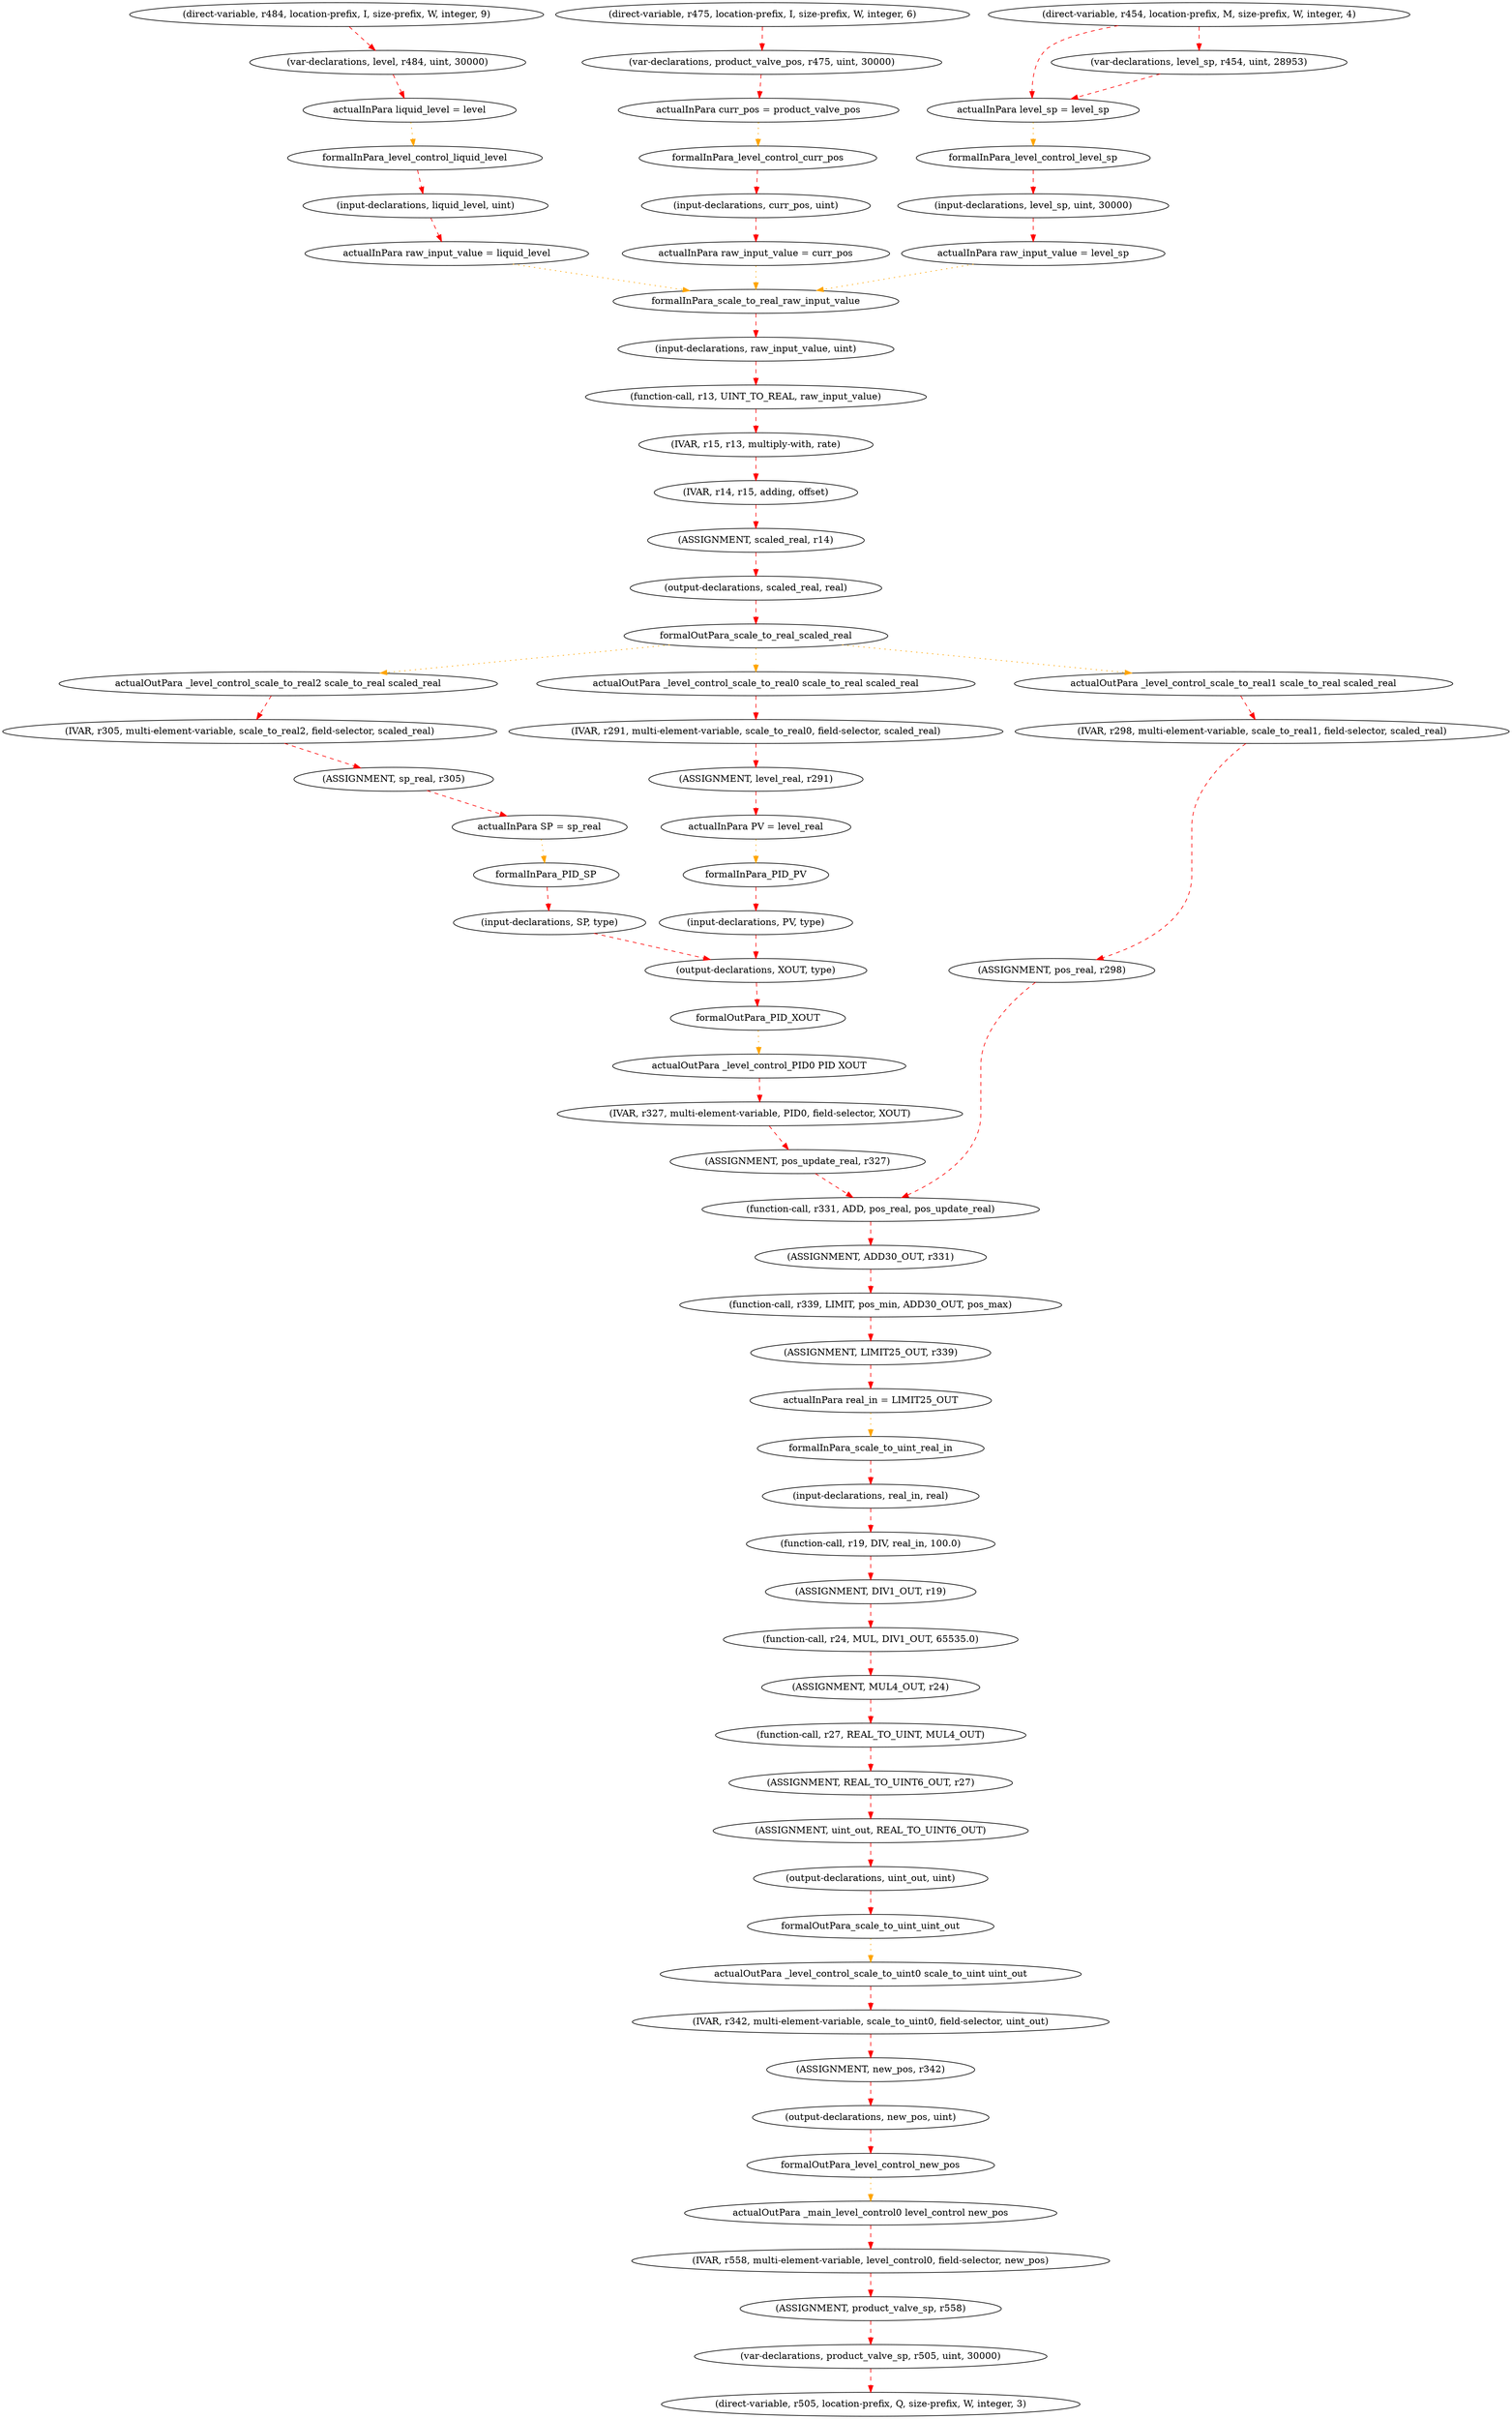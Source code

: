 digraph "PLCprog-SDG" {
"level_sp_1621568394.905057" [dataName=level_sp, label="actualInPara level_sp = level_sp", nSize=1, nSubType=level_control, nType=actualIn, nValue="['level_sp', 'r454']", regionName=main, regionType=PROG];
"liquid_level_1621568394.7209654" [dataName=raw_input_value, label="actualInPara raw_input_value = liquid_level", nSize=1, nSubType=scale_to_real, nType=actualIn, nValue="['liquid_level']", regionName=level_control, regionType=FUNC];
stmt_467 [dataName=REAL_TO_UINT6_OUT, label="(ASSIGNMENT, REAL_TO_UINT6_OUT, r27)", nSize=3, nSubType="", nType=ASSIGNMENT, nValue="['r27']", regionName=scale_to_uint, regionType=FUNC];
stmt_748 [dataName=product_valve_sp, label="(var-declarations, product_valve_sp, r505, uint, 30000)", nSize=5, nSubType="directVar+init_uint", nType="var-declarations", nValue="['r505', '30000']", regionName=main, regionType=PROG];
stmt_454 [dataName=r15, label="(IVAR, r15, r13, multiply-with, rate)", nSize=5, nSubType="2-op", nType=IVAR, nValue="['r13', 'rate']", regionName=scale_to_real, regionType=FUNC];
"actualOutPara _level_control_scale_to_uint0 scale_to_uint uint_out" [dataName="actualOutPara _level_control_scale_to_uint0 scale_to_uint uint_out", label="actualOutPara _level_control_scale_to_uint0 scale_to_uint uint_out", nSize=1, nSubType="['scale_to_uint0', 'scale_to_uint', 'uint_out']", nType=actualOut, nValue="[]", regionName=level_control, regionType=FUNC];
stmt_634 [dataName=ADD30_OUT, label="(ASSIGNMENT, ADD30_OUT, r331)", nSize=3, nSubType="", nType=ASSIGNMENT, nValue="['r331']", regionName=level_control, regionType=FUNC];
stmt_639 [dataName=new_pos, label="(ASSIGNMENT, new_pos, r342)", nSize=3, nSubType="", nType=ASSIGNMENT, nValue="['r342']", regionName=level_control, regionType=FUNC];
stmt_633 [dataName=r331, label="(function-call, r331, ADD, pos_real, pos_update_real)", nSize=5, nSubType=ADD, nType="function-call", nValue="['pos_real', 'pos_update_real']", regionName=level_control, regionType=FUNC];
stmt_636 [dataName=LIMIT25_OUT, label="(ASSIGNMENT, LIMIT25_OUT, r339)", nSize=3, nSubType="", nType=ASSIGNMENT, nValue="['r339']", regionName=level_control, regionType=FUNC];
stmt_747 [dataName=r505, label="(direct-variable, r505, location-prefix, Q, size-prefix, W, integer, 3)", nSize=8, nSubType=Q, nType="direct-variable", nValue="['QW3']", regionName=main, regionType=PROG];
stmt_458 [dataName=uint_out, label="(output-declarations, uint_out, uint)", nSize=3, nSubType=uint, nType="output-declarations", nValue="[]", regionName=scale_to_uint, regionType=FUNC];
stmt_622 [dataName=r291, label="(IVAR, r291, multi-element-variable, scale_to_real0, field-selector, scaled_real)", nSize=6, nSubType="multi-element-variable", nType=IVAR, nValue="['actualOutPara _level_control_scale_to_real0 scale_to_real scaled_real']", regionName=level_control, regionType=FUNC];
"curr_pos_1621568394.7210474" [dataName=raw_input_value, label="actualInPara raw_input_value = curr_pos", nSize=1, nSubType=scale_to_real, nType=actualIn, nValue="['curr_pos']", regionName=level_control, regionType=FUNC];
stmt_457 [dataName=real_in, label="(input-declarations, real_in, real)", nSize=3, nSubType=real, nType="input-declarations", nValue="['formalInPara_scale_to_uint_real_in']", regionName=scale_to_uint, regionType=FUNC];
stmt_464 [dataName=r24, label="(function-call, r24, MUL, DIV1_OUT, 65535.0)", nSize=5, nSubType=MUL, nType="function-call", nValue="['DIV1_OUT', '65535.0']", regionName=scale_to_uint, regionType=FUNC];
stmt_727 [dataName=r475, label="(direct-variable, r475, location-prefix, I, size-prefix, W, integer, 6)", nSize=8, nSubType=I, nType="direct-variable", nValue="['IW6']", regionName=main, regionType=PROG];
stmt_428 [dataName=PV, label="(input-declarations, PV, type)", nSize=3, nSubType=type, nType="input-declarations", nValue="['formalInPara_PID_PV']", regionName=PID, regionType=FUNC];
"sp_real_1621568394.7212052" [dataName=SP, label="actualInPara SP = sp_real", nSize=1, nSubType=PID, nType=actualIn, nValue="['sp_real']", regionName=level_control, regionType=FUNC];
stmt_468 [dataName=uint_out, label="(ASSIGNMENT, uint_out, REAL_TO_UINT6_OUT)", nSize=3, nSubType="", nType=ASSIGNMENT, nValue="['REAL_TO_UINT6_OUT']", regionName=scale_to_uint, regionType=FUNC];
formalOutPara_level_control_new_pos [dataName=formalOutPara_level_control_new_pos, label=formalOutPara_level_control_new_pos, nSize=1, nSubType=new_pos, nType=formalOut, nValue="['new_pos']", regionName=level_control, regionType=FUNC];
stmt_436 [dataName=raw_input_value, label="(input-declarations, raw_input_value, uint)", nSize=3, nSubType=uint, nType="input-declarations", nValue="['formalInPara_scale_to_real_raw_input_value']", regionName=scale_to_real, regionType=FUNC];
stmt_437 [dataName=scaled_real, label="(output-declarations, scaled_real, real)", nSize=3, nSubType=real, nType="output-declarations", nValue="[]", regionName=scale_to_real, regionType=FUNC];
stmt_625 [dataName=r298, label="(IVAR, r298, multi-element-variable, scale_to_real1, field-selector, scaled_real)", nSize=6, nSubType="multi-element-variable", nType=IVAR, nValue="['actualOutPara _level_control_scale_to_real1 scale_to_real scaled_real']", regionName=level_control, regionType=FUNC];
stmt_626 [dataName=pos_real, label="(ASSIGNMENT, pos_real, r298)", nSize=3, nSubType="", nType=ASSIGNMENT, nValue="['r298']", regionName=level_control, regionType=FUNC];
stmt_638 [dataName=r342, label="(IVAR, r342, multi-element-variable, scale_to_uint0, field-selector, uint_out)", nSize=6, nSubType="multi-element-variable", nType=IVAR, nValue="['actualOutPara _level_control_scale_to_uint0 scale_to_uint uint_out']", regionName=level_control, regionType=FUNC];
stmt_453 [dataName=r13, label="(function-call, r13, UINT_TO_REAL, raw_input_value)", nSize=4, nSubType=UINT_TO_REAL, nType="function-call", nValue="['raw_input_value']", regionName=scale_to_real, regionType=FUNC];
stmt_804 [dataName=r558, label="(IVAR, r558, multi-element-variable, level_control0, field-selector, new_pos)", nSize=6, nSubType="multi-element-variable", nType=IVAR, nValue="['actualOutPara _main_level_control0 level_control new_pos']", regionName=main, regionType=PROG];
formalInPara_level_control_curr_pos [dataName=formalInPara_level_control_curr_pos, label=formalInPara_level_control_curr_pos, nSize=1, nSubType=curr_pos, nType=formalIn, nValue="[]", regionName=level_control, regionType=FUNC];
stmt_456 [dataName=scaled_real, label="(ASSIGNMENT, scaled_real, r14)", nSize=3, nSubType="", nType=ASSIGNMENT, nValue="['r14']", regionName=scale_to_real, regionType=FUNC];
"LIMIT25_OUT_1621568394.721269" [dataName=real_in, label="actualInPara real_in = LIMIT25_OUT", nSize=1, nSubType=scale_to_uint, nType=actualIn, nValue="['LIMIT25_OUT']", regionName=level_control, regionType=FUNC];
stmt_465 [dataName=MUL4_OUT, label="(ASSIGNMENT, MUL4_OUT, r24)", nSize=3, nSubType="", nType=ASSIGNMENT, nValue="['r24']", regionName=scale_to_uint, regionType=FUNC];
stmt_601 [dataName=new_pos, label="(output-declarations, new_pos, uint)", nSize=3, nSubType=uint, nType="output-declarations", nValue="[]", regionName=level_control, regionType=FUNC];
formalInPara_level_control_level_sp [dataName=formalInPara_level_control_level_sp, label=formalInPara_level_control_level_sp, nSize=1, nSubType=level_sp, nType=formalIn, nValue="[]", regionName=level_control, regionType=FUNC];
"actualOutPara _level_control_scale_to_real2 scale_to_real scaled_real" [dataName="actualOutPara _level_control_scale_to_real2 scale_to_real scaled_real", label="actualOutPara _level_control_scale_to_real2 scale_to_real scaled_real", nSize=1, nSubType="['scale_to_real2', 'scale_to_real', 'scaled_real']", nType=actualOut, nValue="[]", regionName=level_control, regionType=FUNC];
formalOutPara_scale_to_real_scaled_real [dataName=formalOutPara_scale_to_real_scaled_real, label=formalOutPara_scale_to_real_scaled_real, nSize=1, nSubType=scaled_real, nType=formalOut, nValue="['scaled_real']", regionName=scale_to_real, regionType=FUNC];
formalInPara_level_control_liquid_level [dataName=formalInPara_level_control_liquid_level, label=formalInPara_level_control_liquid_level, nSize=1, nSubType=liquid_level, nType=formalIn, nValue="[]", regionName=level_control, regionType=FUNC];
stmt_632 [dataName=pos_update_real, label="(ASSIGNMENT, pos_update_real, r327)", nSize=3, nSubType="", nType=ASSIGNMENT, nValue="['r327']", regionName=level_control, regionType=FUNC];
stmt_462 [dataName=r19, label="(function-call, r19, DIV, real_in, 100.0)", nSize=5, nSubType=DIV, nType="function-call", nValue="['real_in', '100.0']", regionName=scale_to_uint, regionType=FUNC];
"actualOutPara _level_control_scale_to_real0 scale_to_real scaled_real" [dataName="actualOutPara _level_control_scale_to_real0 scale_to_real scaled_real", label="actualOutPara _level_control_scale_to_real0 scale_to_real scaled_real", nSize=1, nSubType="['scale_to_real0', 'scale_to_real', 'scaled_real']", nType=actualOut, nValue="[]", regionName=level_control, regionType=FUNC];
stmt_435 [dataName=XOUT, label="(output-declarations, XOUT, type)", nSize=3, nSubType=type, nType="output-declarations", nValue="[]", regionName=PID, regionType=FUNC];
formalInPara_PID_PV [dataName=formalInPara_PID_PV, label=formalInPara_PID_PV, nSize=1, nSubType=PV, nType=formalIn, nValue="[]", regionName=PID, regionType=FUNC];
stmt_429 [dataName=SP, label="(input-declarations, SP, type)", nSize=3, nSubType=type, nType="input-declarations", nValue="['formalInPara_PID_SP']", regionName=PID, regionType=FUNC];
formalOutPara_scale_to_uint_uint_out [dataName=formalOutPara_scale_to_uint_uint_out, label=formalOutPara_scale_to_uint_uint_out, nSize=1, nSubType=uint_out, nType=formalOut, nValue="['uint_out']", regionName=scale_to_uint, regionType=FUNC];
formalInPara_scale_to_uint_real_in [dataName=formalInPara_scale_to_uint_real_in, label=formalInPara_scale_to_uint_real_in, nSize=1, nSubType=real_in, nType=formalIn, nValue="[]", regionName=scale_to_uint, regionType=FUNC];
stmt_728 [dataName=product_valve_pos, label="(var-declarations, product_valve_pos, r475, uint, 30000)", nSize=5, nSubType="directVar+init_uint", nType="var-declarations", nValue="['r475', '30000']", regionName=main, regionType=PROG];
stmt_623 [dataName=level_real, label="(ASSIGNMENT, level_real, r291)", nSize=3, nSubType="", nType=ASSIGNMENT, nValue="['r291']", regionName=level_control, regionType=FUNC];
"level_sp_1621568394.7211003" [dataName=raw_input_value, label="actualInPara raw_input_value = level_sp", nSize=1, nSubType=scale_to_real, nType=actualIn, nValue="['level_sp']", regionName=level_control, regionType=FUNC];
formalInPara_scale_to_real_raw_input_value [dataName=formalInPara_scale_to_real_raw_input_value, label=formalInPara_scale_to_real_raw_input_value, nSize=1, nSubType=raw_input_value, nType=formalIn, nValue="[]", regionName=scale_to_real, regionType=FUNC];
stmt_598 [dataName=liquid_level, label="(input-declarations, liquid_level, uint)", nSize=3, nSubType=uint, nType="input-declarations", nValue="['formalInPara_level_control_liquid_level']", regionName=level_control, regionType=FUNC];
stmt_734 [dataName=level, label="(var-declarations, level, r484, uint, 30000)", nSize=5, nSubType="directVar+init_uint", nType="var-declarations", nValue="['r484', '30000']", regionName=main, regionType=PROG];
stmt_635 [dataName=r339, label="(function-call, r339, LIMIT, pos_min, ADD30_OUT, pos_max)", nSize=6, nSubType=LIMIT, nType="function-call", nValue="['pos_min', 'ADD30_OUT', 'pos_max']", regionName=level_control, regionType=FUNC];
stmt_805 [dataName=product_valve_sp, label="(ASSIGNMENT, product_valve_sp, r558)", nSize=3, nSubType="", nType=ASSIGNMENT, nValue="['r558', 'r505']", regionName=main, regionType=PROG];
stmt_599 [dataName=level_sp, label="(input-declarations, level_sp, uint, 30000)", nSize=4, nSubType=uint, nType="input-declarations", nValue="['30000', 'formalInPara_level_control_level_sp']", regionName=level_control, regionType=FUNC];
stmt_463 [dataName=DIV1_OUT, label="(ASSIGNMENT, DIV1_OUT, r19)", nSize=3, nSubType="", nType=ASSIGNMENT, nValue="['r19']", regionName=scale_to_uint, regionType=FUNC];
stmt_733 [dataName=r484, label="(direct-variable, r484, location-prefix, I, size-prefix, W, integer, 9)", nSize=8, nSubType=I, nType="direct-variable", nValue="['IW9']", regionName=main, regionType=PROG];
"level_1621568394.905046" [dataName=liquid_level, label="actualInPara liquid_level = level", nSize=1, nSubType=level_control, nType=actualIn, nValue="['level']", regionName=main, regionType=PROG];
"actualOutPara _level_control_PID0 PID XOUT" [dataName="actualOutPara _level_control_PID0 PID XOUT", label="actualOutPara _level_control_PID0 PID XOUT", nSize=1, nSubType="['PID0', 'PID', 'XOUT']", nType=actualOut, nValue="[]", regionName=level_control, regionType=FUNC];
stmt_712 [dataName=level_sp, label="(var-declarations, level_sp, r454, uint, 28953)", nSize=5, nSubType="directVar+init_uint", nType="var-declarations", nValue="['r454', '28953']", regionName=main, regionType=PROG];
stmt_711 [dataName=r454, label="(direct-variable, r454, location-prefix, M, size-prefix, W, integer, 4)", nSize=8, nSubType=M, nType="direct-variable", nValue="['MW4']", regionName=main, regionType=PROG];
stmt_631 [dataName=r327, label="(IVAR, r327, multi-element-variable, PID0, field-selector, XOUT)", nSize=6, nSubType="multi-element-variable", nType=IVAR, nValue="['actualOutPara _level_control_PID0 PID XOUT']", regionName=level_control, regionType=FUNC];
"level_real_1621568394.7211945" [dataName=PV, label="actualInPara PV = level_real", nSize=1, nSubType=PID, nType=actualIn, nValue="['level_real']", regionName=level_control, regionType=FUNC];
formalOutPara_PID_XOUT [dataName=formalOutPara_PID_XOUT, label=formalOutPara_PID_XOUT, nSize=1, nSubType=XOUT, nType=formalOut, nValue="['XOUT']", regionName=PID, regionType=FUNC];
stmt_600 [dataName=curr_pos, label="(input-declarations, curr_pos, uint)", nSize=3, nSubType=uint, nType="input-declarations", nValue="['formalInPara_level_control_curr_pos']", regionName=level_control, regionType=FUNC];
"actualOutPara _level_control_scale_to_real1 scale_to_real scaled_real" [dataName="actualOutPara _level_control_scale_to_real1 scale_to_real scaled_real", label="actualOutPara _level_control_scale_to_real1 scale_to_real scaled_real", nSize=1, nSubType="['scale_to_real1', 'scale_to_real', 'scaled_real']", nType=actualOut, nValue="[]", regionName=level_control, regionType=FUNC];
stmt_628 [dataName=r305, label="(IVAR, r305, multi-element-variable, scale_to_real2, field-selector, scaled_real)", nSize=6, nSubType="multi-element-variable", nType=IVAR, nValue="['actualOutPara _level_control_scale_to_real2 scale_to_real scaled_real']", regionName=level_control, regionType=FUNC];
"product_valve_pos_1621568394.9050672" [dataName=curr_pos, label="actualInPara curr_pos = product_valve_pos", nSize=1, nSubType=level_control, nType=actualIn, nValue="['product_valve_pos']", regionName=main, regionType=PROG];
formalInPara_PID_SP [dataName=formalInPara_PID_SP, label=formalInPara_PID_SP, nSize=1, nSubType=SP, nType=formalIn, nValue="[]", regionName=PID, regionType=FUNC];
stmt_629 [dataName=sp_real, label="(ASSIGNMENT, sp_real, r305)", nSize=3, nSubType="", nType=ASSIGNMENT, nValue="['r305']", regionName=level_control, regionType=FUNC];
stmt_455 [dataName=r14, label="(IVAR, r14, r15, adding, offset)", nSize=5, nSubType="2-op", nType=IVAR, nValue="['r15', 'offset']", regionName=scale_to_real, regionType=FUNC];
stmt_466 [dataName=r27, label="(function-call, r27, REAL_TO_UINT, MUL4_OUT)", nSize=4, nSubType=REAL_TO_UINT, nType="function-call", nValue="['MUL4_OUT']", regionName=scale_to_uint, regionType=FUNC];
"actualOutPara _main_level_control0 level_control new_pos" [dataName="actualOutPara _main_level_control0 level_control new_pos", label="actualOutPara _main_level_control0 level_control new_pos", nSize=1, nSubType="['level_control0', 'level_control', 'new_pos']", nType=actualOut, nValue="[]", regionName=main, regionType=PROG];
"level_sp_1621568394.905057" -> formalInPara_level_control_level_sp  [color=orange, key=0, style=dotted, tLabel="interp-data"];
"liquid_level_1621568394.7209654" -> formalInPara_scale_to_real_raw_input_value  [color=orange, key=0, style=dotted, tLabel="interp-data"];
stmt_467 -> stmt_468  [color=red, key=0, style=dashed, tLabel=data];
stmt_748 -> stmt_747  [color=red, key=0, style=dashed, tLabel=data];
stmt_454 -> stmt_455  [color=red, key=0, style=dashed, tLabel=data];
"actualOutPara _level_control_scale_to_uint0 scale_to_uint uint_out" -> stmt_638  [color=red, key=0, style=dashed, tLabel=data];
stmt_634 -> stmt_635  [color=red, key=0, style=dashed, tLabel=data];
stmt_639 -> stmt_601  [color=red, key=0, style=dashed, tLabel=data];
stmt_633 -> stmt_634  [color=red, key=0, style=dashed, tLabel=data];
stmt_636 -> "LIMIT25_OUT_1621568394.721269"  [color=red, key=0, style=dashed, tLabel=data];
stmt_458 -> formalOutPara_scale_to_uint_uint_out  [color=red, key=0, style=dashed, tLabel=data];
stmt_622 -> stmt_623  [color=red, key=0, style=dashed, tLabel=data];
"curr_pos_1621568394.7210474" -> formalInPara_scale_to_real_raw_input_value  [color=orange, key=0, style=dotted, tLabel="interp-data"];
stmt_457 -> stmt_462  [color=red, key=0, style=dashed, tLabel=data];
stmt_464 -> stmt_465  [color=red, key=0, style=dashed, tLabel=data];
stmt_727 -> stmt_728  [color=red, key=0, style=dashed, tLabel=data];
stmt_428 -> stmt_435  [color=red, key=0, style=dashed, tLabel=data];
"sp_real_1621568394.7212052" -> formalInPara_PID_SP  [color=orange, key=0, style=dotted, tLabel="interp-data"];
stmt_468 -> stmt_458  [color=red, key=0, style=dashed, tLabel=data];
formalOutPara_level_control_new_pos -> "actualOutPara _main_level_control0 level_control new_pos"  [color=orange, key=0, style=dotted, tLabel="interp-data"];
stmt_436 -> stmt_453  [color=red, key=0, style=dashed, tLabel=data];
stmt_437 -> formalOutPara_scale_to_real_scaled_real  [color=red, key=0, style=dashed, tLabel=data];
stmt_625 -> stmt_626  [color=red, key=0, style=dashed, tLabel=data];
stmt_626 -> stmt_633  [color=red, key=0, style=dashed, tLabel=data];
stmt_638 -> stmt_639  [color=red, key=0, style=dashed, tLabel=data];
stmt_453 -> stmt_454  [color=red, key=0, style=dashed, tLabel=data];
stmt_804 -> stmt_805  [color=red, key=0, style=dashed, tLabel=data];
formalInPara_level_control_curr_pos -> stmt_600  [color=red, key=0, style=dashed, tLabel=data];
stmt_456 -> stmt_437  [color=red, key=0, style=dashed, tLabel=data];
"LIMIT25_OUT_1621568394.721269" -> formalInPara_scale_to_uint_real_in  [color=orange, key=0, style=dotted, tLabel="interp-data"];
stmt_465 -> stmt_466  [color=red, key=0, style=dashed, tLabel=data];
stmt_601 -> formalOutPara_level_control_new_pos  [color=red, key=0, style=dashed, tLabel=data];
formalInPara_level_control_level_sp -> stmt_599  [color=red, key=0, style=dashed, tLabel=data];
"actualOutPara _level_control_scale_to_real2 scale_to_real scaled_real" -> stmt_628  [color=red, key=0, style=dashed, tLabel=data];
formalOutPara_scale_to_real_scaled_real -> "actualOutPara _level_control_scale_to_real0 scale_to_real scaled_real"  [color=orange, key=0, style=dotted, tLabel="interp-data"];
formalOutPara_scale_to_real_scaled_real -> "actualOutPara _level_control_scale_to_real1 scale_to_real scaled_real"  [color=orange, key=0, style=dotted, tLabel="interp-data"];
formalOutPara_scale_to_real_scaled_real -> "actualOutPara _level_control_scale_to_real2 scale_to_real scaled_real"  [color=orange, key=0, style=dotted, tLabel="interp-data"];
formalInPara_level_control_liquid_level -> stmt_598  [color=red, key=0, style=dashed, tLabel=data];
stmt_632 -> stmt_633  [color=red, key=0, style=dashed, tLabel=data];
stmt_462 -> stmt_463  [color=red, key=0, style=dashed, tLabel=data];
"actualOutPara _level_control_scale_to_real0 scale_to_real scaled_real" -> stmt_622  [color=red, key=0, style=dashed, tLabel=data];
stmt_435 -> formalOutPara_PID_XOUT  [color=red, key=0, style=dashed, tLabel=data];
formalInPara_PID_PV -> stmt_428  [color=red, key=0, style=dashed, tLabel=data];
stmt_429 -> stmt_435  [color=red, key=0, style=dashed, tLabel=data];
formalOutPara_scale_to_uint_uint_out -> "actualOutPara _level_control_scale_to_uint0 scale_to_uint uint_out"  [color=orange, key=0, style=dotted, tLabel="interp-data"];
formalInPara_scale_to_uint_real_in -> stmt_457  [color=red, key=0, style=dashed, tLabel=data];
stmt_728 -> "product_valve_pos_1621568394.9050672"  [color=red, key=0, style=dashed, tLabel=data];
stmt_623 -> "level_real_1621568394.7211945"  [color=red, key=0, style=dashed, tLabel=data];
"level_sp_1621568394.7211003" -> formalInPara_scale_to_real_raw_input_value  [color=orange, key=0, style=dotted, tLabel="interp-data"];
formalInPara_scale_to_real_raw_input_value -> stmt_436  [color=red, key=0, style=dashed, tLabel=data];
stmt_598 -> "liquid_level_1621568394.7209654"  [color=red, key=0, style=dashed, tLabel=data];
stmt_734 -> "level_1621568394.905046"  [color=red, key=0, style=dashed, tLabel=data];
stmt_635 -> stmt_636  [color=red, key=0, style=dashed, tLabel=data];
stmt_805 -> stmt_748  [color=red, key=0, style=dashed, tLabel=data];
stmt_599 -> "level_sp_1621568394.7211003"  [color=red, key=0, style=dashed, tLabel=data];
stmt_463 -> stmt_464  [color=red, key=0, style=dashed, tLabel=data];
stmt_733 -> stmt_734  [color=red, key=0, style=dashed, tLabel=data];
"level_1621568394.905046" -> formalInPara_level_control_liquid_level  [color=orange, key=0, style=dotted, tLabel="interp-data"];
"actualOutPara _level_control_PID0 PID XOUT" -> stmt_631  [color=red, key=0, style=dashed, tLabel=data];
stmt_712 -> "level_sp_1621568394.905057"  [color=red, key=0, style=dashed, tLabel=data];
stmt_711 -> stmt_712  [color=red, key=0, style=dashed, tLabel=data];
stmt_711 -> "level_sp_1621568394.905057"  [color=red, key=0, style=dashed, tLabel=data];
stmt_631 -> stmt_632  [color=red, key=0, style=dashed, tLabel=data];
"level_real_1621568394.7211945" -> formalInPara_PID_PV  [color=orange, key=0, style=dotted, tLabel="interp-data"];
formalOutPara_PID_XOUT -> "actualOutPara _level_control_PID0 PID XOUT"  [color=orange, key=0, style=dotted, tLabel="interp-data"];
stmt_600 -> "curr_pos_1621568394.7210474"  [color=red, key=0, style=dashed, tLabel=data];
"actualOutPara _level_control_scale_to_real1 scale_to_real scaled_real" -> stmt_625  [color=red, key=0, style=dashed, tLabel=data];
stmt_628 -> stmt_629  [color=red, key=0, style=dashed, tLabel=data];
"product_valve_pos_1621568394.9050672" -> formalInPara_level_control_curr_pos  [color=orange, key=0, style=dotted, tLabel="interp-data"];
formalInPara_PID_SP -> stmt_429  [color=red, key=0, style=dashed, tLabel=data];
stmt_629 -> "sp_real_1621568394.7212052"  [color=red, key=0, style=dashed, tLabel=data];
stmt_455 -> stmt_456  [color=red, key=0, style=dashed, tLabel=data];
stmt_466 -> stmt_467  [color=red, key=0, style=dashed, tLabel=data];
"actualOutPara _main_level_control0 level_control new_pos" -> stmt_804  [color=red, key=0, style=dashed, tLabel=data];
}
